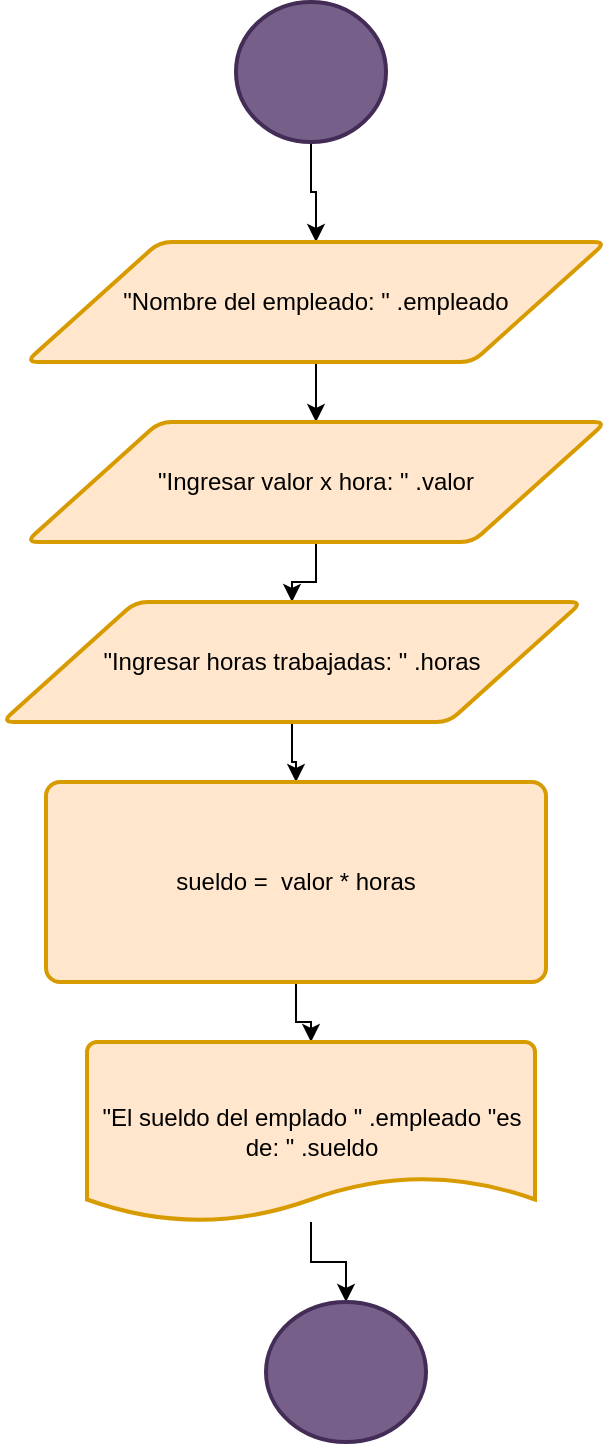 <mxfile version="21.1.5" type="device">
  <diagram id="C5RBs43oDa-KdzZeNtuy" name="Page-1">
    <mxGraphModel dx="1050" dy="602" grid="1" gridSize="10" guides="1" tooltips="1" connect="1" arrows="1" fold="1" page="1" pageScale="1" pageWidth="827" pageHeight="1169" math="0" shadow="0">
      <root>
        <mxCell id="WIyWlLk6GJQsqaUBKTNV-0" />
        <mxCell id="WIyWlLk6GJQsqaUBKTNV-1" parent="WIyWlLk6GJQsqaUBKTNV-0" />
        <mxCell id="v-vPTJVXtSAflx6Q9qWa-7" style="edgeStyle=orthogonalEdgeStyle;rounded=0;orthogonalLoop=1;jettySize=auto;html=1;" edge="1" parent="WIyWlLk6GJQsqaUBKTNV-1" source="v-vPTJVXtSAflx6Q9qWa-0" target="v-vPTJVXtSAflx6Q9qWa-1">
          <mxGeometry relative="1" as="geometry" />
        </mxCell>
        <mxCell id="v-vPTJVXtSAflx6Q9qWa-0" value="" style="strokeWidth=2;html=1;shape=mxgraph.flowchart.start_2;whiteSpace=wrap;fillColor=#76608a;fontColor=#ffffff;strokeColor=#432D57;" vertex="1" parent="WIyWlLk6GJQsqaUBKTNV-1">
          <mxGeometry x="345" y="40" width="75" height="70" as="geometry" />
        </mxCell>
        <mxCell id="v-vPTJVXtSAflx6Q9qWa-8" style="edgeStyle=orthogonalEdgeStyle;rounded=0;orthogonalLoop=1;jettySize=auto;html=1;" edge="1" parent="WIyWlLk6GJQsqaUBKTNV-1" source="v-vPTJVXtSAflx6Q9qWa-1" target="v-vPTJVXtSAflx6Q9qWa-2">
          <mxGeometry relative="1" as="geometry" />
        </mxCell>
        <mxCell id="v-vPTJVXtSAflx6Q9qWa-1" value="&quot;Nombre del empleado: &quot; .empleado" style="shape=parallelogram;html=1;strokeWidth=2;perimeter=parallelogramPerimeter;whiteSpace=wrap;rounded=1;arcSize=12;size=0.23;fillColor=#ffe6cc;strokeColor=#d79b00;" vertex="1" parent="WIyWlLk6GJQsqaUBKTNV-1">
          <mxGeometry x="240" y="160" width="290" height="60" as="geometry" />
        </mxCell>
        <mxCell id="v-vPTJVXtSAflx6Q9qWa-9" style="edgeStyle=orthogonalEdgeStyle;rounded=0;orthogonalLoop=1;jettySize=auto;html=1;" edge="1" parent="WIyWlLk6GJQsqaUBKTNV-1" source="v-vPTJVXtSAflx6Q9qWa-2" target="v-vPTJVXtSAflx6Q9qWa-3">
          <mxGeometry relative="1" as="geometry" />
        </mxCell>
        <mxCell id="v-vPTJVXtSAflx6Q9qWa-2" value="&quot;Ingresar valor x hora: &quot; .valor" style="shape=parallelogram;html=1;strokeWidth=2;perimeter=parallelogramPerimeter;whiteSpace=wrap;rounded=1;arcSize=12;size=0.23;fillColor=#ffe6cc;strokeColor=#d79b00;" vertex="1" parent="WIyWlLk6GJQsqaUBKTNV-1">
          <mxGeometry x="240" y="250" width="290" height="60" as="geometry" />
        </mxCell>
        <mxCell id="v-vPTJVXtSAflx6Q9qWa-10" style="edgeStyle=orthogonalEdgeStyle;rounded=0;orthogonalLoop=1;jettySize=auto;html=1;" edge="1" parent="WIyWlLk6GJQsqaUBKTNV-1" source="v-vPTJVXtSAflx6Q9qWa-3" target="v-vPTJVXtSAflx6Q9qWa-4">
          <mxGeometry relative="1" as="geometry" />
        </mxCell>
        <mxCell id="v-vPTJVXtSAflx6Q9qWa-3" value="&quot;Ingresar horas trabajadas: &quot; .horas" style="shape=parallelogram;html=1;strokeWidth=2;perimeter=parallelogramPerimeter;whiteSpace=wrap;rounded=1;arcSize=12;size=0.23;fillColor=#ffe6cc;strokeColor=#d79b00;" vertex="1" parent="WIyWlLk6GJQsqaUBKTNV-1">
          <mxGeometry x="228" y="340" width="290" height="60" as="geometry" />
        </mxCell>
        <mxCell id="v-vPTJVXtSAflx6Q9qWa-11" style="edgeStyle=orthogonalEdgeStyle;rounded=0;orthogonalLoop=1;jettySize=auto;html=1;" edge="1" parent="WIyWlLk6GJQsqaUBKTNV-1" source="v-vPTJVXtSAflx6Q9qWa-4" target="v-vPTJVXtSAflx6Q9qWa-5">
          <mxGeometry relative="1" as="geometry" />
        </mxCell>
        <mxCell id="v-vPTJVXtSAflx6Q9qWa-4" value="sueldo =&amp;nbsp; valor * horas" style="rounded=1;whiteSpace=wrap;html=1;absoluteArcSize=1;arcSize=14;strokeWidth=2;fillColor=#ffe6cc;strokeColor=#d79b00;" vertex="1" parent="WIyWlLk6GJQsqaUBKTNV-1">
          <mxGeometry x="250" y="430" width="250" height="100" as="geometry" />
        </mxCell>
        <mxCell id="v-vPTJVXtSAflx6Q9qWa-12" style="edgeStyle=orthogonalEdgeStyle;rounded=0;orthogonalLoop=1;jettySize=auto;html=1;" edge="1" parent="WIyWlLk6GJQsqaUBKTNV-1" source="v-vPTJVXtSAflx6Q9qWa-5" target="v-vPTJVXtSAflx6Q9qWa-6">
          <mxGeometry relative="1" as="geometry" />
        </mxCell>
        <mxCell id="v-vPTJVXtSAflx6Q9qWa-5" value="&quot;El sueldo del emplado &quot; .empleado &quot;es de: &quot; .sueldo" style="strokeWidth=2;html=1;shape=mxgraph.flowchart.document2;whiteSpace=wrap;size=0.25;fillColor=#ffe6cc;strokeColor=#d79b00;" vertex="1" parent="WIyWlLk6GJQsqaUBKTNV-1">
          <mxGeometry x="270.5" y="560" width="224" height="90" as="geometry" />
        </mxCell>
        <mxCell id="v-vPTJVXtSAflx6Q9qWa-6" value="" style="strokeWidth=2;html=1;shape=mxgraph.flowchart.start_2;whiteSpace=wrap;fillColor=#76608a;fontColor=#ffffff;strokeColor=#432D57;" vertex="1" parent="WIyWlLk6GJQsqaUBKTNV-1">
          <mxGeometry x="360" y="690" width="80" height="70" as="geometry" />
        </mxCell>
      </root>
    </mxGraphModel>
  </diagram>
</mxfile>
